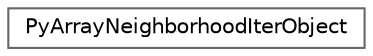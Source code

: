 digraph "Graphical Class Hierarchy"
{
 // LATEX_PDF_SIZE
  bgcolor="transparent";
  edge [fontname=Helvetica,fontsize=10,labelfontname=Helvetica,labelfontsize=10];
  node [fontname=Helvetica,fontsize=10,shape=box,height=0.2,width=0.4];
  rankdir="LR";
  Node0 [id="Node000000",label="PyArrayNeighborhoodIterObject",height=0.2,width=0.4,color="grey40", fillcolor="white", style="filled",URL="$d6/d7b/structPyArrayNeighborhoodIterObject.html",tooltip=" "];
}
